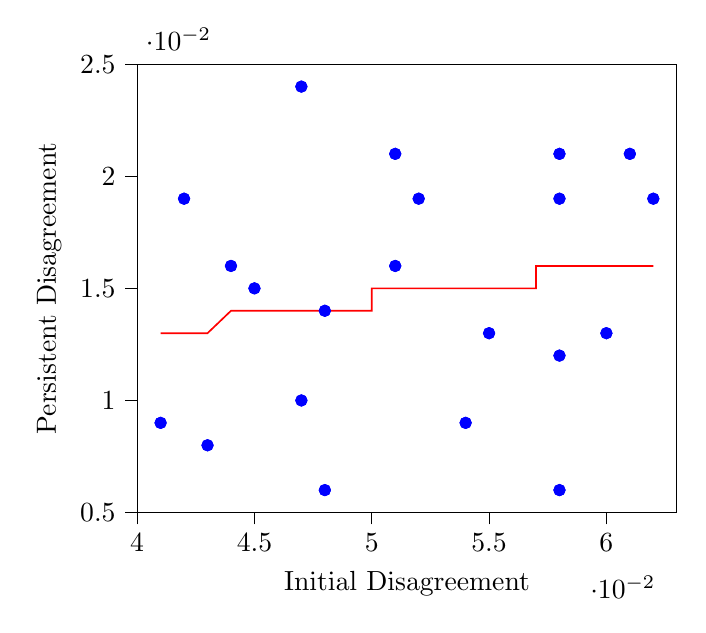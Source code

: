 % This file was created with tikzplotlib v0.10.1.
\begin{tikzpicture}

\definecolor{darkgray176}{RGB}{176,176,176}

\begin{axis}[
tick align=outside,
tick pos=left,
x grid style={darkgray176},
xlabel={Initial Disagreement},
xmin=0.04, xmax=0.063,
xtick style={color=black},
y grid style={darkgray176},
ylabel={Persistent Disagreement},
ymin=0.005, ymax=0.025,
ytick style={color=black}
]
\addplot [draw=blue, fill=blue, mark=*, only marks]
table{%
x  y
0.061 0.021
0.062 0.019
0.047 0.01
0.058 0.006
0.054 0.009
0.055 0.013
0.061 0.021
0.045 0.015
0.047 0.024
0.042 0.019
0.052 0.019
0.058 0.021
0.062 0.019
0.045 0.015
0.051 0.021
0.044 0.016
0.051 0.016
0.058 0.019
0.047 0.01
0.047 0.024
0.051 0.021
0.043 0.008
0.041 0.009
0.048 0.014
0.058 0.006
0.042 0.019
0.044 0.016
0.043 0.008
0.048 0.006
0.06 0.013
0.054 0.009
0.052 0.019
0.051 0.016
0.041 0.009
0.048 0.006
0.058 0.012
0.055 0.013
0.058 0.021
0.058 0.019
0.048 0.014
0.06 0.013
0.058 0.012
};
\addplot [semithick, red]
table {%
0.041 0.013
0.041 0.013
0.042 0.013
0.042 0.013
0.042 0.013
0.042 0.013
0.042 0.013
0.043 0.013
0.043 0.013
0.043 0.013
0.043 0.013
0.043 0.013
0.044 0.014
0.044 0.014
0.044 0.014
0.044 0.014
0.044 0.014
0.045 0.014
0.045 0.014
0.045 0.014
0.045 0.014
0.046 0.014
0.046 0.014
0.046 0.014
0.046 0.014
0.046 0.014
0.047 0.014
0.047 0.014
0.047 0.014
0.047 0.014
0.047 0.014
0.048 0.014
0.048 0.014
0.048 0.014
0.048 0.014
0.049 0.014
0.049 0.014
0.049 0.014
0.049 0.014
0.049 0.014
0.05 0.014
0.05 0.014
0.05 0.014
0.05 0.015
0.05 0.015
0.051 0.015
0.051 0.015
0.051 0.015
0.051 0.015
0.051 0.015
0.052 0.015
0.052 0.015
0.052 0.015
0.052 0.015
0.053 0.015
0.053 0.015
0.053 0.015
0.053 0.015
0.053 0.015
0.054 0.015
0.054 0.015
0.054 0.015
0.054 0.015
0.054 0.015
0.055 0.015
0.055 0.015
0.055 0.015
0.055 0.015
0.055 0.015
0.056 0.015
0.056 0.015
0.056 0.015
0.056 0.015
0.057 0.015
0.057 0.016
0.057 0.016
0.057 0.016
0.057 0.016
0.058 0.016
0.058 0.016
0.058 0.016
0.058 0.016
0.058 0.016
0.059 0.016
0.059 0.016
0.059 0.016
0.059 0.016
0.06 0.016
0.06 0.016
0.06 0.016
0.06 0.016
0.06 0.016
0.061 0.016
0.061 0.016
0.061 0.016
0.061 0.016
0.061 0.016
0.062 0.016
0.062 0.016
0.062 0.016
};
\end{axis}

\end{tikzpicture}
